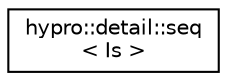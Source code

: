digraph "Graphical Class Hierarchy"
{
  edge [fontname="Helvetica",fontsize="10",labelfontname="Helvetica",labelfontsize="10"];
  node [fontname="Helvetica",fontsize="10",shape=record];
  rankdir="LR";
  Node1 [label="hypro::detail::seq\l\< Is \>",height=0.2,width=0.4,color="black", fillcolor="white", style="filled",URL="$structhypro_1_1detail_1_1seq.html"];
}
